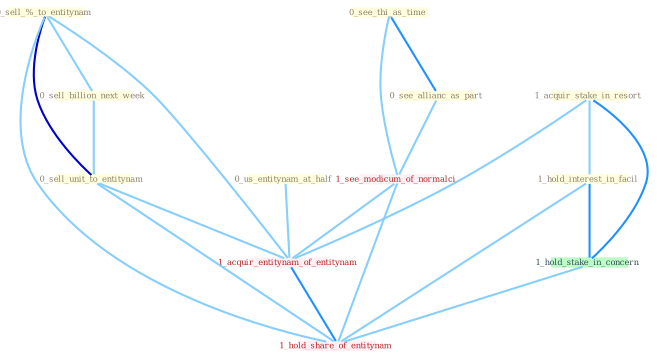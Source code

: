 Graph G{ 
    node
    [shape=polygon,style=filled,width=.5,height=.06,color="#BDFCC9",fixedsize=true,fontsize=4,
    fontcolor="#2f4f4f"];
    {node
    [color="#ffffe0", fontcolor="#8b7d6b"] "0_see_thi_as_time " "1_acquir_stake_in_resort " "0_us_entitynam_at_half " "1_hold_interest_in_facil " "0_sell_%_to_entitynam " "0_sell_billion_next_week " "0_sell_unit_to_entitynam " "0_see_allianc_as_part "}
{node [color="#fff0f5", fontcolor="#b22222"] "1_see_modicum_of_normalci " "1_acquir_entitynam_of_entitynam " "1_hold_share_of_entitynam "}
edge [color="#B0E2FF"];

	"0_see_thi_as_time " -- "0_see_allianc_as_part " [w="2", color="#1e90ff" , len=0.8];
	"0_see_thi_as_time " -- "1_see_modicum_of_normalci " [w="1", color="#87cefa" ];
	"1_acquir_stake_in_resort " -- "1_hold_interest_in_facil " [w="1", color="#87cefa" ];
	"1_acquir_stake_in_resort " -- "1_hold_stake_in_concern " [w="2", color="#1e90ff" , len=0.8];
	"1_acquir_stake_in_resort " -- "1_acquir_entitynam_of_entitynam " [w="1", color="#87cefa" ];
	"0_us_entitynam_at_half " -- "1_acquir_entitynam_of_entitynam " [w="1", color="#87cefa" ];
	"1_hold_interest_in_facil " -- "1_hold_stake_in_concern " [w="2", color="#1e90ff" , len=0.8];
	"1_hold_interest_in_facil " -- "1_hold_share_of_entitynam " [w="1", color="#87cefa" ];
	"0_sell_%_to_entitynam " -- "0_sell_billion_next_week " [w="1", color="#87cefa" ];
	"0_sell_%_to_entitynam " -- "0_sell_unit_to_entitynam " [w="3", color="#0000cd" , len=0.6];
	"0_sell_%_to_entitynam " -- "1_acquir_entitynam_of_entitynam " [w="1", color="#87cefa" ];
	"0_sell_%_to_entitynam " -- "1_hold_share_of_entitynam " [w="1", color="#87cefa" ];
	"0_sell_billion_next_week " -- "0_sell_unit_to_entitynam " [w="1", color="#87cefa" ];
	"0_sell_unit_to_entitynam " -- "1_acquir_entitynam_of_entitynam " [w="1", color="#87cefa" ];
	"0_sell_unit_to_entitynam " -- "1_hold_share_of_entitynam " [w="1", color="#87cefa" ];
	"0_see_allianc_as_part " -- "1_see_modicum_of_normalci " [w="1", color="#87cefa" ];
	"1_hold_stake_in_concern " -- "1_hold_share_of_entitynam " [w="1", color="#87cefa" ];
	"1_see_modicum_of_normalci " -- "1_acquir_entitynam_of_entitynam " [w="1", color="#87cefa" ];
	"1_see_modicum_of_normalci " -- "1_hold_share_of_entitynam " [w="1", color="#87cefa" ];
	"1_acquir_entitynam_of_entitynam " -- "1_hold_share_of_entitynam " [w="2", color="#1e90ff" , len=0.8];
}